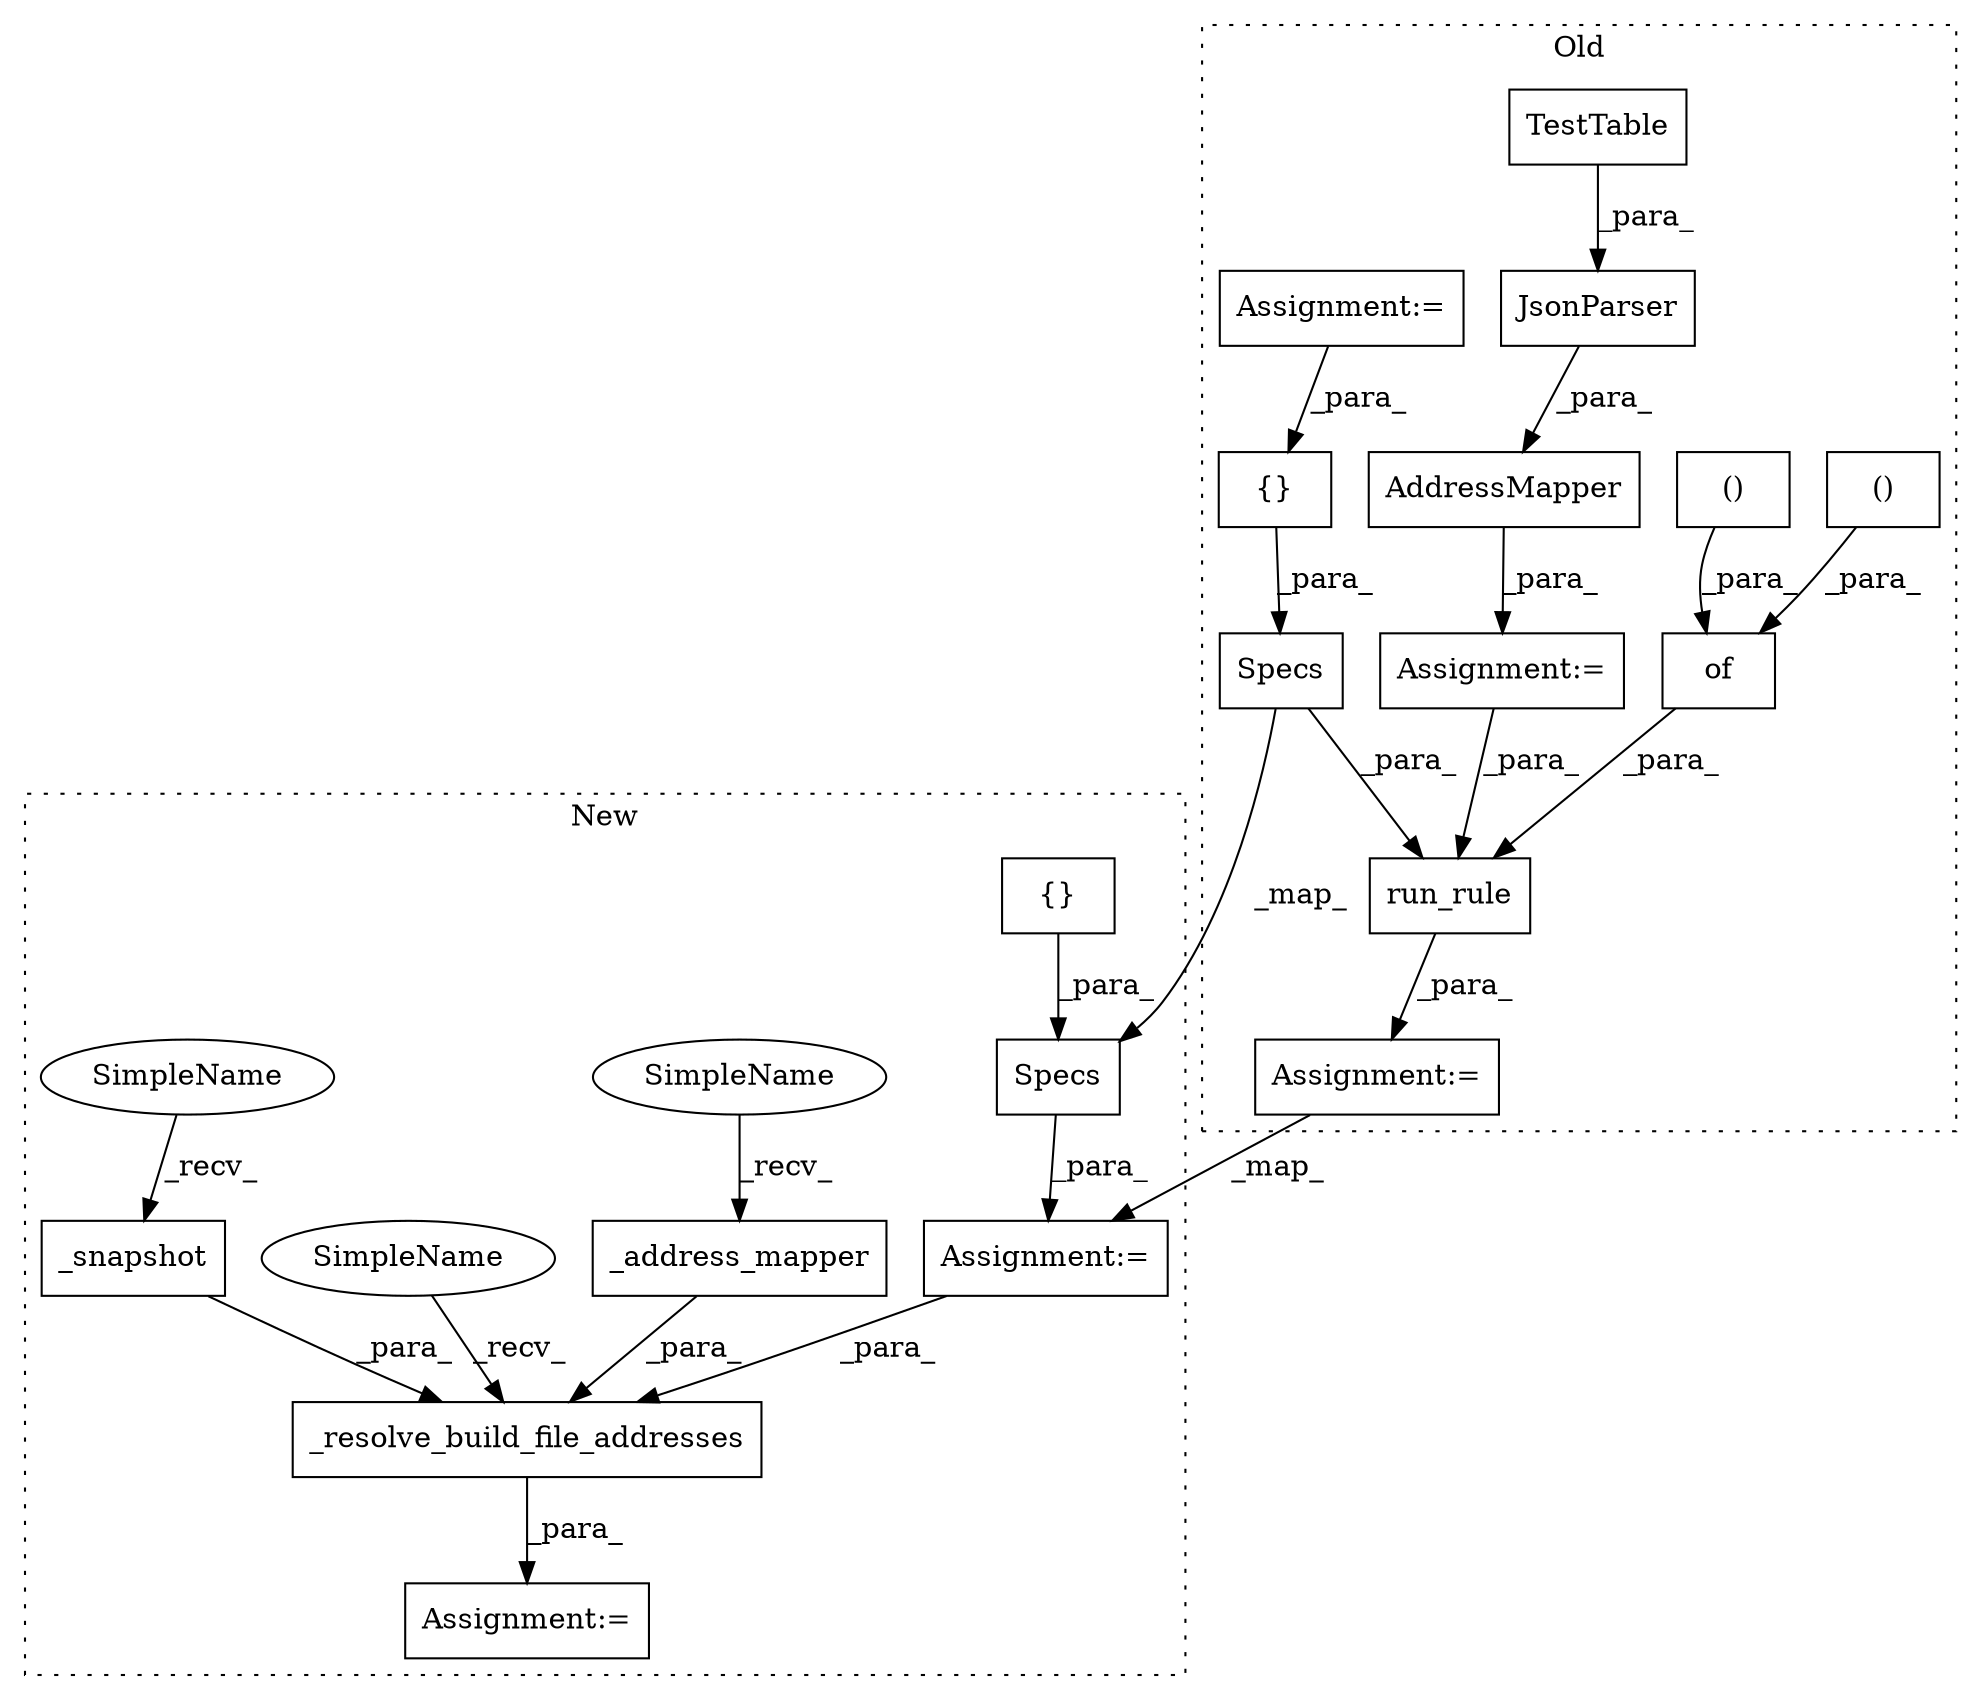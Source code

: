 digraph G {
subgraph cluster0 {
1 [label="()" a="106" s="3978" l="29" shape="box"];
4 [label="run_rule" a="32" s="3805,4031" l="9,1" shape="box"];
5 [label="()" a="106" s="3925" l="30" shape="box"];
6 [label="AddressMapper" a="32" s="3394,3431" l="14,1" shape="box"];
7 [label="of" a="32" s="3917,4030" l="8,1" shape="box"];
8 [label="Specs" a="32" s="3861,3911" l="6,1" shape="box"];
10 [label="TestTable" a="32" s="3419" l="11" shape="box"];
12 [label="Assignment:=" a="7" s="3393" l="1" shape="box"];
13 [label="JsonParser" a="32" s="3408,3430" l="11,1" shape="box"];
14 [label="{}" a="4" s="3876,3881" l="1,1" shape="box"];
17 [label="Assignment:=" a="7" s="3348" l="1" shape="box"];
19 [label="Assignment:=" a="7" s="3804" l="1" shape="box"];
label = "Old";
style="dotted";
}
subgraph cluster1 {
2 [label="_resolve_build_file_addresses" a="32" s="4144,4234" l="30,1" shape="box"];
3 [label="_address_mapper" a="32" s="4217" l="17" shape="box"];
9 [label="Specs" a="32" s="3811,3881" l="6,1" shape="box"];
11 [label="Assignment:=" a="7" s="4138" l="1" shape="box"];
15 [label="{}" a="4" s="3826,3851" l="1,1" shape="box"];
16 [label="_snapshot" a="32" s="4200" l="11" shape="box"];
18 [label="Assignment:=" a="7" s="3810" l="1" shape="box"];
20 [label="SimpleName" a="42" s="4212" l="4" shape="ellipse"];
21 [label="SimpleName" a="42" s="4139" l="4" shape="ellipse"];
22 [label="SimpleName" a="42" s="4195" l="4" shape="ellipse"];
label = "New";
style="dotted";
}
1 -> 7 [label="_para_"];
2 -> 11 [label="_para_"];
3 -> 2 [label="_para_"];
4 -> 19 [label="_para_"];
5 -> 7 [label="_para_"];
6 -> 12 [label="_para_"];
7 -> 4 [label="_para_"];
8 -> 4 [label="_para_"];
8 -> 9 [label="_map_"];
9 -> 18 [label="_para_"];
10 -> 13 [label="_para_"];
12 -> 4 [label="_para_"];
13 -> 6 [label="_para_"];
14 -> 8 [label="_para_"];
15 -> 9 [label="_para_"];
16 -> 2 [label="_para_"];
17 -> 14 [label="_para_"];
18 -> 2 [label="_para_"];
19 -> 18 [label="_map_"];
20 -> 3 [label="_recv_"];
21 -> 2 [label="_recv_"];
22 -> 16 [label="_recv_"];
}